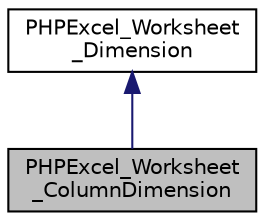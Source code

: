 digraph "PHPExcel_Worksheet_ColumnDimension"
{
  edge [fontname="Helvetica",fontsize="10",labelfontname="Helvetica",labelfontsize="10"];
  node [fontname="Helvetica",fontsize="10",shape=record];
  Node2 [label="PHPExcel_Worksheet\l_ColumnDimension",height=0.2,width=0.4,color="black", fillcolor="grey75", style="filled", fontcolor="black"];
  Node3 -> Node2 [dir="back",color="midnightblue",fontsize="10",style="solid",fontname="Helvetica"];
  Node3 [label="PHPExcel_Worksheet\l_Dimension",height=0.2,width=0.4,color="black", fillcolor="white", style="filled",URL="$class_p_h_p_excel___worksheet___dimension.html"];
}
